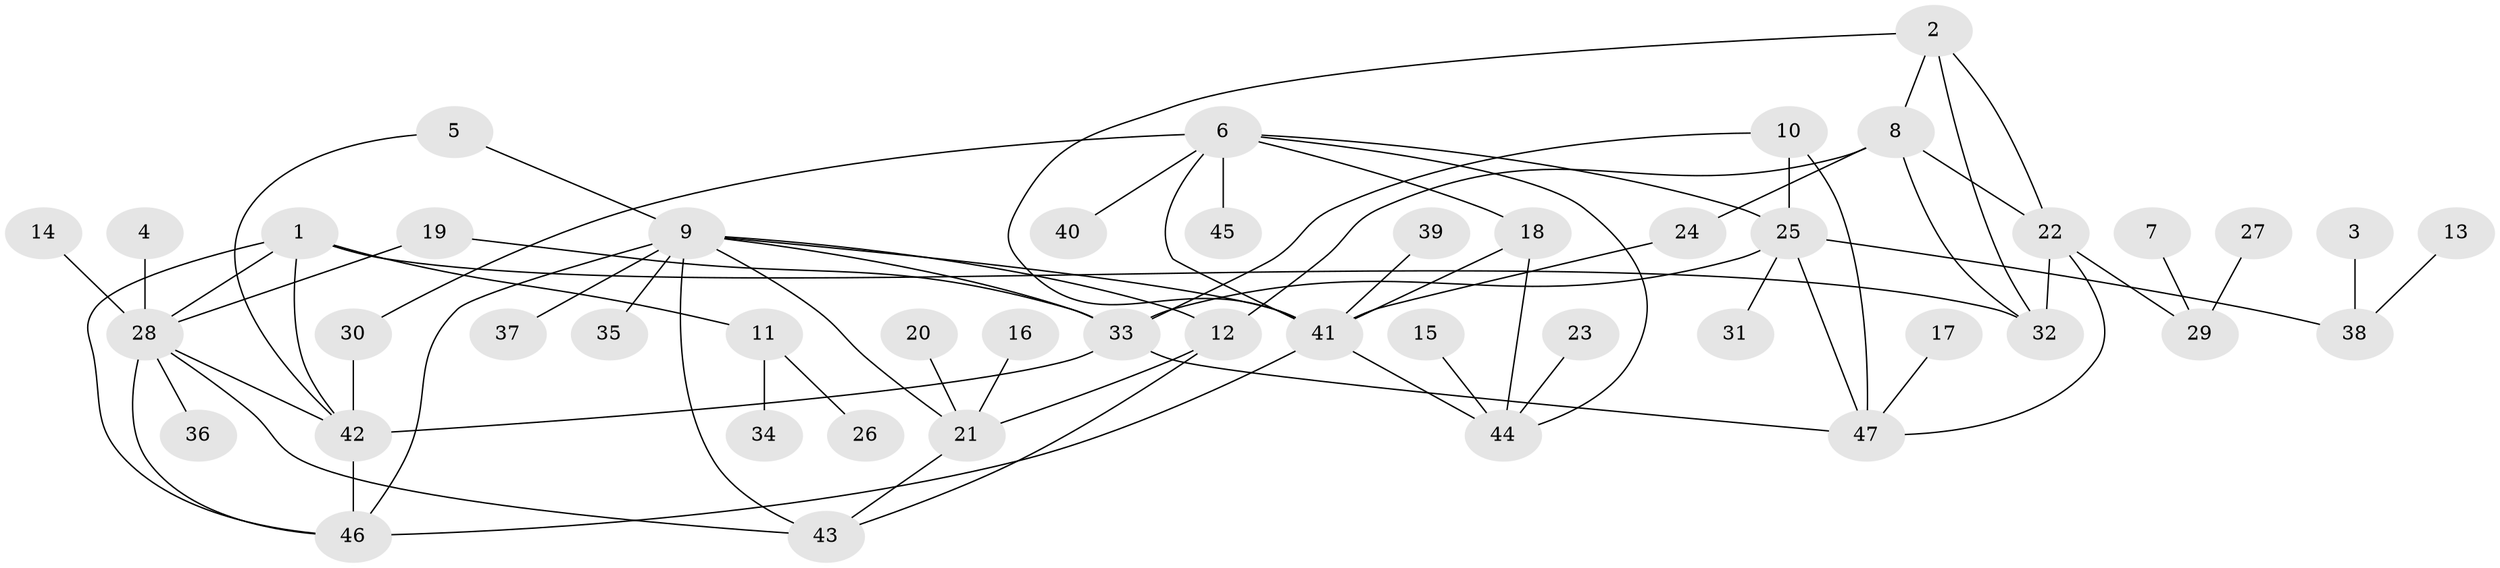// original degree distribution, {6: 0.053763440860215055, 7: 0.06451612903225806, 4: 0.053763440860215055, 11: 0.010752688172043012, 5: 0.021505376344086023, 10: 0.021505376344086023, 8: 0.021505376344086023, 1: 0.5913978494623656, 2: 0.13978494623655913, 3: 0.021505376344086023}
// Generated by graph-tools (version 1.1) at 2025/37/03/04/25 23:37:36]
// undirected, 47 vertices, 72 edges
graph export_dot {
  node [color=gray90,style=filled];
  1;
  2;
  3;
  4;
  5;
  6;
  7;
  8;
  9;
  10;
  11;
  12;
  13;
  14;
  15;
  16;
  17;
  18;
  19;
  20;
  21;
  22;
  23;
  24;
  25;
  26;
  27;
  28;
  29;
  30;
  31;
  32;
  33;
  34;
  35;
  36;
  37;
  38;
  39;
  40;
  41;
  42;
  43;
  44;
  45;
  46;
  47;
  1 -- 11 [weight=1.0];
  1 -- 28 [weight=1.0];
  1 -- 32 [weight=1.0];
  1 -- 42 [weight=1.0];
  1 -- 46 [weight=1.0];
  2 -- 8 [weight=1.0];
  2 -- 22 [weight=1.0];
  2 -- 32 [weight=1.0];
  2 -- 41 [weight=1.0];
  3 -- 38 [weight=1.0];
  4 -- 28 [weight=1.0];
  5 -- 9 [weight=1.0];
  5 -- 42 [weight=1.0];
  6 -- 18 [weight=1.0];
  6 -- 25 [weight=1.0];
  6 -- 30 [weight=1.0];
  6 -- 40 [weight=1.0];
  6 -- 41 [weight=1.0];
  6 -- 44 [weight=1.0];
  6 -- 45 [weight=1.0];
  7 -- 29 [weight=1.0];
  8 -- 12 [weight=1.0];
  8 -- 22 [weight=1.0];
  8 -- 24 [weight=1.0];
  8 -- 32 [weight=1.0];
  9 -- 12 [weight=1.0];
  9 -- 21 [weight=1.0];
  9 -- 33 [weight=1.0];
  9 -- 35 [weight=1.0];
  9 -- 37 [weight=1.0];
  9 -- 41 [weight=1.0];
  9 -- 43 [weight=1.0];
  9 -- 46 [weight=1.0];
  10 -- 25 [weight=1.0];
  10 -- 33 [weight=1.0];
  10 -- 47 [weight=1.0];
  11 -- 26 [weight=1.0];
  11 -- 34 [weight=1.0];
  12 -- 21 [weight=1.0];
  12 -- 43 [weight=1.0];
  13 -- 38 [weight=1.0];
  14 -- 28 [weight=1.0];
  15 -- 44 [weight=1.0];
  16 -- 21 [weight=1.0];
  17 -- 47 [weight=1.0];
  18 -- 41 [weight=1.0];
  18 -- 44 [weight=1.0];
  19 -- 28 [weight=1.0];
  19 -- 33 [weight=1.0];
  20 -- 21 [weight=1.0];
  21 -- 43 [weight=1.0];
  22 -- 29 [weight=1.0];
  22 -- 32 [weight=1.0];
  22 -- 47 [weight=1.0];
  23 -- 44 [weight=1.0];
  24 -- 41 [weight=1.0];
  25 -- 31 [weight=1.0];
  25 -- 33 [weight=1.0];
  25 -- 38 [weight=1.0];
  25 -- 47 [weight=1.0];
  27 -- 29 [weight=1.0];
  28 -- 36 [weight=1.0];
  28 -- 42 [weight=1.0];
  28 -- 43 [weight=1.0];
  28 -- 46 [weight=1.0];
  30 -- 42 [weight=1.0];
  33 -- 42 [weight=1.0];
  33 -- 47 [weight=1.0];
  39 -- 41 [weight=1.0];
  41 -- 44 [weight=1.0];
  41 -- 46 [weight=1.0];
  42 -- 46 [weight=1.0];
}
